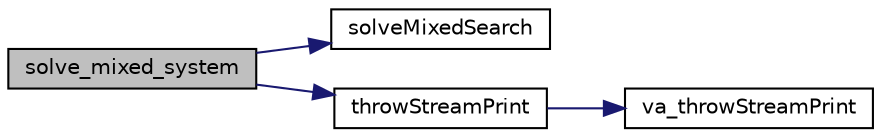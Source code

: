digraph "solve_mixed_system"
{
  edge [fontname="Helvetica",fontsize="10",labelfontname="Helvetica",labelfontsize="10"];
  node [fontname="Helvetica",fontsize="10",shape=record];
  rankdir="LR";
  Node24 [label="solve_mixed_system",height=0.2,width=0.4,color="black", fillcolor="grey75", style="filled", fontcolor="black"];
  Node24 -> Node25 [color="midnightblue",fontsize="10",style="solid",fontname="Helvetica"];
  Node25 [label="solveMixedSearch",height=0.2,width=0.4,color="black", fillcolor="white", style="filled",URL="$d3/d36/mixed_search_solver_8c.html#acb2d6cda822d2a662d2105af87690507"];
  Node24 -> Node26 [color="midnightblue",fontsize="10",style="solid",fontname="Helvetica"];
  Node26 [label="throwStreamPrint",height=0.2,width=0.4,color="black", fillcolor="white", style="filled",URL="$d8/d3d/omc__error_8c.html#ace3549ed53d1ce9f60bcdfe2f941a592"];
  Node26 -> Node27 [color="midnightblue",fontsize="10",style="solid",fontname="Helvetica"];
  Node27 [label="va_throwStreamPrint",height=0.2,width=0.4,color="black", fillcolor="white", style="filled",URL="$d8/d3d/omc__error_8c.html#aa11774b25878a13bb0b79660763b3ca4"];
}
